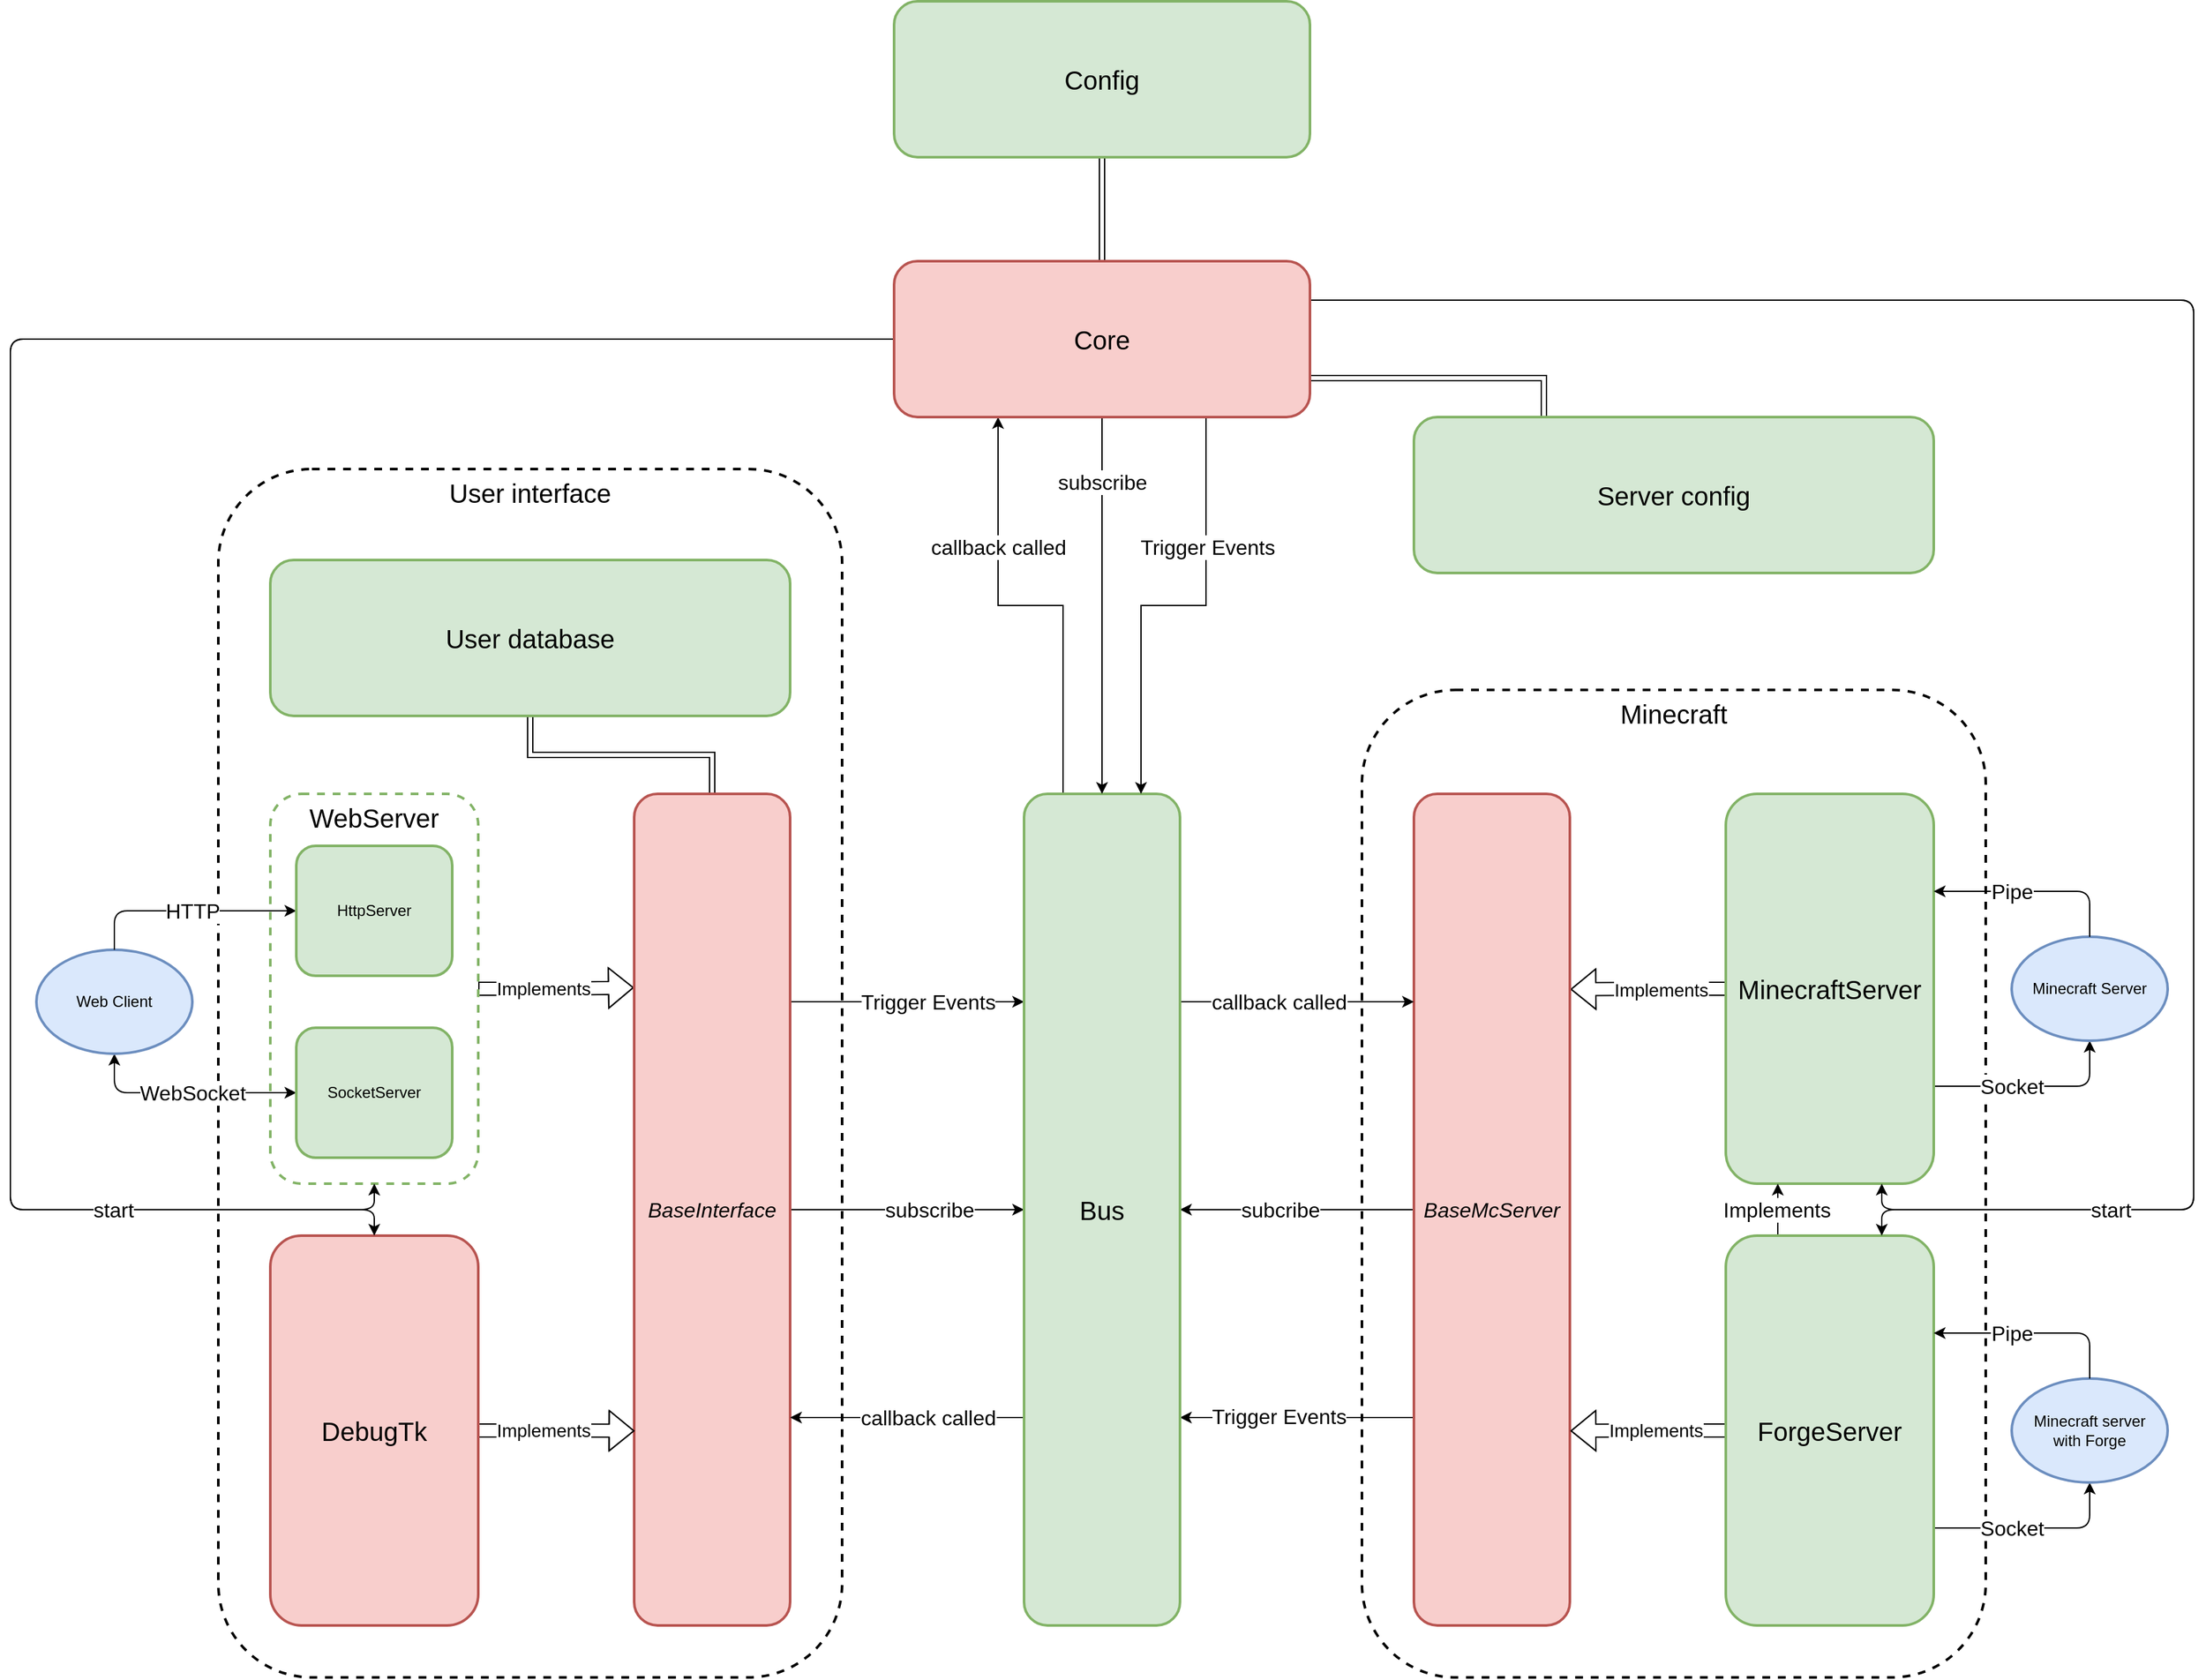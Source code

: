 <mxfile version="27.0.5">
  <diagram name="Page-1" id="CMHXM3hM_cDF9hmJET7N">
    <mxGraphModel dx="3237" dy="2776" grid="1" gridSize="10" guides="1" tooltips="1" connect="1" arrows="1" fold="1" page="1" pageScale="1" pageWidth="1200" pageHeight="1600" math="0" shadow="0">
      <root>
        <mxCell id="0" />
        <mxCell id="1" parent="0" />
        <mxCell id="tf1KHoluHONnMfCO3AkE-55" value="User interface" style="rounded=1;whiteSpace=wrap;html=1;fillColor=none;dashed=1;align=center;verticalAlign=top;horizontal=1;fontSize=20;strokeWidth=2;" parent="1" vertex="1">
          <mxGeometry x="-680" y="80" width="480" height="930" as="geometry" />
        </mxCell>
        <mxCell id="tf1KHoluHONnMfCO3AkE-57" value="Minecraft" style="rounded=1;whiteSpace=wrap;html=1;fillColor=none;dashed=1;align=center;verticalAlign=top;horizontal=1;fontSize=20;strokeWidth=2;" parent="1" vertex="1">
          <mxGeometry x="200" y="250" width="480" height="760" as="geometry" />
        </mxCell>
        <mxCell id="tf1KHoluHONnMfCO3AkE-25" style="edgeStyle=orthogonalEdgeStyle;rounded=0;orthogonalLoop=1;jettySize=auto;html=1;exitX=1;exitY=0.5;exitDx=0;exitDy=0;entryX=-0.002;entryY=0.233;entryDx=0;entryDy=0;entryPerimeter=0;shape=flexArrow;" parent="1" source="tf1KHoluHONnMfCO3AkE-16" target="tf1KHoluHONnMfCO3AkE-22" edge="1">
          <mxGeometry relative="1" as="geometry" />
        </mxCell>
        <mxCell id="tf1KHoluHONnMfCO3AkE-26" value="Implements" style="edgeLabel;html=1;align=center;verticalAlign=middle;resizable=0;points=[];fontSize=14;" parent="tf1KHoluHONnMfCO3AkE-25" vertex="1" connectable="0">
          <mxGeometry x="0.031" y="-1" relative="1" as="geometry">
            <mxPoint x="-11" as="offset" />
          </mxGeometry>
        </mxCell>
        <mxCell id="tf1KHoluHONnMfCO3AkE-16" value="WebServer" style="rounded=1;whiteSpace=wrap;html=1;fillColor=none;dashed=1;align=center;verticalAlign=top;horizontal=1;fontSize=20;strokeColor=#82b366;strokeWidth=2;" parent="1" vertex="1">
          <mxGeometry x="-640" y="330" width="160" height="300" as="geometry" />
        </mxCell>
        <mxCell id="tf1KHoluHONnMfCO3AkE-5" style="edgeStyle=orthogonalEdgeStyle;rounded=1;orthogonalLoop=1;jettySize=auto;html=1;exitX=1;exitY=0.75;exitDx=0;exitDy=0;entryX=0.5;entryY=1;entryDx=0;entryDy=0;curved=0;" parent="1" source="tf1KHoluHONnMfCO3AkE-1" target="tf1KHoluHONnMfCO3AkE-2" edge="1">
          <mxGeometry relative="1" as="geometry" />
        </mxCell>
        <mxCell id="tf1KHoluHONnMfCO3AkE-6" value="Socket" style="edgeLabel;html=1;align=center;verticalAlign=middle;resizable=0;points=[];fontSize=16;" parent="tf1KHoluHONnMfCO3AkE-5" vertex="1" connectable="0">
          <mxGeometry x="-0.074" relative="1" as="geometry">
            <mxPoint x="-12" as="offset" />
          </mxGeometry>
        </mxCell>
        <mxCell id="tf1KHoluHONnMfCO3AkE-35" style="edgeStyle=orthogonalEdgeStyle;rounded=0;orthogonalLoop=1;jettySize=auto;html=1;exitX=0;exitY=0.5;exitDx=0;exitDy=0;entryX=1.004;entryY=0.235;entryDx=0;entryDy=0;entryPerimeter=0;shape=flexArrow;" parent="1" source="tf1KHoluHONnMfCO3AkE-1" target="tf1KHoluHONnMfCO3AkE-33" edge="1">
          <mxGeometry relative="1" as="geometry" />
        </mxCell>
        <mxCell id="tf1KHoluHONnMfCO3AkE-36" value="Implements" style="edgeLabel;html=1;align=center;verticalAlign=middle;resizable=0;points=[];fontSize=14;" parent="tf1KHoluHONnMfCO3AkE-35" vertex="1" connectable="0">
          <mxGeometry x="0.006" y="-2" relative="1" as="geometry">
            <mxPoint x="10" y="2" as="offset" />
          </mxGeometry>
        </mxCell>
        <mxCell id="tf1KHoluHONnMfCO3AkE-1" value="MinecraftServer" style="rounded=1;whiteSpace=wrap;html=1;fontSize=20;fillColor=#d5e8d4;strokeColor=#82b366;strokeWidth=2;" parent="1" vertex="1">
          <mxGeometry x="480" y="330" width="160" height="300" as="geometry" />
        </mxCell>
        <mxCell id="tf1KHoluHONnMfCO3AkE-2" value="Minecraft Server" style="ellipse;whiteSpace=wrap;html=1;fillColor=#dae8fc;strokeColor=#6c8ebf;strokeWidth=2;" parent="1" vertex="1">
          <mxGeometry x="700" y="440" width="120" height="80" as="geometry" />
        </mxCell>
        <mxCell id="tf1KHoluHONnMfCO3AkE-7" style="edgeStyle=orthogonalEdgeStyle;rounded=1;orthogonalLoop=1;jettySize=auto;html=1;exitX=0.5;exitY=0;exitDx=0;exitDy=0;entryX=1;entryY=0.25;entryDx=0;entryDy=0;curved=0;" parent="1" source="tf1KHoluHONnMfCO3AkE-2" target="tf1KHoluHONnMfCO3AkE-1" edge="1">
          <mxGeometry relative="1" as="geometry">
            <mxPoint x="700" y="440" as="targetPoint" />
            <Array as="points">
              <mxPoint x="760" y="405" />
            </Array>
          </mxGeometry>
        </mxCell>
        <mxCell id="tf1KHoluHONnMfCO3AkE-8" value="Pipe" style="edgeLabel;html=1;align=center;verticalAlign=middle;resizable=0;points=[];fontSize=16;" parent="tf1KHoluHONnMfCO3AkE-7" vertex="1" connectable="0">
          <mxGeometry x="-0.061" relative="1" as="geometry">
            <mxPoint x="-22" as="offset" />
          </mxGeometry>
        </mxCell>
        <mxCell id="tf1KHoluHONnMfCO3AkE-14" style="edgeStyle=orthogonalEdgeStyle;rounded=1;orthogonalLoop=1;jettySize=auto;html=1;exitX=0.5;exitY=1;exitDx=0;exitDy=0;entryX=0;entryY=0.5;entryDx=0;entryDy=0;curved=0;startArrow=classic;startFill=1;" parent="1" source="tf1KHoluHONnMfCO3AkE-9" target="tf1KHoluHONnMfCO3AkE-11" edge="1">
          <mxGeometry relative="1" as="geometry" />
        </mxCell>
        <mxCell id="tf1KHoluHONnMfCO3AkE-15" value="WebSocket" style="edgeLabel;html=1;align=center;verticalAlign=middle;resizable=0;points=[];fontSize=16;" parent="tf1KHoluHONnMfCO3AkE-14" vertex="1" connectable="0">
          <mxGeometry x="0.057" relative="1" as="geometry">
            <mxPoint as="offset" />
          </mxGeometry>
        </mxCell>
        <mxCell id="tf1KHoluHONnMfCO3AkE-9" value="Web Client" style="ellipse;whiteSpace=wrap;html=1;fillColor=#dae8fc;strokeColor=#6c8ebf;fillStyle=auto;strokeWidth=2;shadow=0;" parent="1" vertex="1">
          <mxGeometry x="-820" y="450" width="120" height="80" as="geometry" />
        </mxCell>
        <mxCell id="tf1KHoluHONnMfCO3AkE-12" style="edgeStyle=orthogonalEdgeStyle;rounded=1;orthogonalLoop=1;jettySize=auto;html=1;exitX=0;exitY=0.5;exitDx=0;exitDy=0;entryX=0.5;entryY=0;entryDx=0;entryDy=0;startArrow=classic;startFill=1;strokeWidth=1;curved=0;strokeColor=default;endWidth=5.411;endArrow=none;" parent="1" source="tf1KHoluHONnMfCO3AkE-10" target="tf1KHoluHONnMfCO3AkE-9" edge="1">
          <mxGeometry relative="1" as="geometry" />
        </mxCell>
        <mxCell id="tf1KHoluHONnMfCO3AkE-13" value="HTTP" style="edgeLabel;html=1;align=center;verticalAlign=middle;resizable=0;points=[];fontSize=16;" parent="tf1KHoluHONnMfCO3AkE-12" vertex="1" connectable="0">
          <mxGeometry x="-0.057" relative="1" as="geometry">
            <mxPoint as="offset" />
          </mxGeometry>
        </mxCell>
        <mxCell id="tf1KHoluHONnMfCO3AkE-10" value="HttpServer" style="rounded=1;whiteSpace=wrap;html=1;fillColor=#d5e8d4;strokeColor=#82b366;strokeWidth=2;" parent="1" vertex="1">
          <mxGeometry x="-620" y="370" width="120" height="100" as="geometry" />
        </mxCell>
        <mxCell id="tf1KHoluHONnMfCO3AkE-11" value="SocketServer" style="rounded=1;whiteSpace=wrap;html=1;fillColor=#d5e8d4;strokeColor=#82b366;strokeWidth=2;" parent="1" vertex="1">
          <mxGeometry x="-620" y="510" width="120" height="100" as="geometry" />
        </mxCell>
        <mxCell id="tf1KHoluHONnMfCO3AkE-21" style="edgeStyle=orthogonalEdgeStyle;rounded=0;orthogonalLoop=1;jettySize=auto;html=1;exitX=0.25;exitY=0;exitDx=0;exitDy=0;entryX=1;entryY=0.75;entryDx=0;entryDy=0;shape=link;" parent="1" source="tf1KHoluHONnMfCO3AkE-18" target="mzOG6onXYIwZ-VGl5bId-2" edge="1">
          <mxGeometry relative="1" as="geometry" />
        </mxCell>
        <mxCell id="tf1KHoluHONnMfCO3AkE-32" style="edgeStyle=orthogonalEdgeStyle;rounded=0;orthogonalLoop=1;jettySize=auto;html=1;exitX=0.5;exitY=1;exitDx=0;exitDy=0;entryX=0.5;entryY=0;entryDx=0;entryDy=0;shape=link;" parent="1" source="mzOG6onXYIwZ-VGl5bId-1" target="tf1KHoluHONnMfCO3AkE-22" edge="1">
          <mxGeometry relative="1" as="geometry">
            <mxPoint x="-300.0" y="230" as="sourcePoint" />
          </mxGeometry>
        </mxCell>
        <mxCell id="tf1KHoluHONnMfCO3AkE-18" value="Server config" style="rounded=1;whiteSpace=wrap;html=1;fontSize=20;fillColor=#d5e8d4;strokeColor=#82b366;strokeWidth=2;" parent="1" vertex="1">
          <mxGeometry x="240" y="40" width="400" height="120" as="geometry" />
        </mxCell>
        <mxCell id="tf1KHoluHONnMfCO3AkE-62" style="edgeStyle=orthogonalEdgeStyle;rounded=0;orthogonalLoop=1;jettySize=auto;html=1;exitX=1;exitY=0.5;exitDx=0;exitDy=0;entryX=0;entryY=0.5;entryDx=0;entryDy=0;" parent="1" source="tf1KHoluHONnMfCO3AkE-22" target="tf1KHoluHONnMfCO3AkE-61" edge="1">
          <mxGeometry relative="1" as="geometry" />
        </mxCell>
        <mxCell id="tf1KHoluHONnMfCO3AkE-64" value="subscribe" style="edgeLabel;html=1;align=center;verticalAlign=middle;resizable=0;points=[];fontSize=16;" parent="tf1KHoluHONnMfCO3AkE-62" vertex="1" connectable="0">
          <mxGeometry x="-0.075" y="1" relative="1" as="geometry">
            <mxPoint x="23" y="1" as="offset" />
          </mxGeometry>
        </mxCell>
        <mxCell id="2CmAl3kADgwpn5lqE0R3-2" style="edgeStyle=orthogonalEdgeStyle;rounded=0;orthogonalLoop=1;jettySize=auto;html=1;exitX=1;exitY=0.25;exitDx=0;exitDy=0;entryX=0;entryY=0.25;entryDx=0;entryDy=0;" parent="1" source="tf1KHoluHONnMfCO3AkE-22" target="tf1KHoluHONnMfCO3AkE-61" edge="1">
          <mxGeometry relative="1" as="geometry">
            <mxPoint x="-174" y="530" as="sourcePoint" />
            <mxPoint x="6.0" y="530" as="targetPoint" />
          </mxGeometry>
        </mxCell>
        <mxCell id="2CmAl3kADgwpn5lqE0R3-3" value="Trigger Events" style="edgeLabel;html=1;align=center;verticalAlign=middle;resizable=0;points=[];fontSize=16;" parent="2CmAl3kADgwpn5lqE0R3-2" vertex="1" connectable="0">
          <mxGeometry x="0.011" y="-1" relative="1" as="geometry">
            <mxPoint x="15" y="-1" as="offset" />
          </mxGeometry>
        </mxCell>
        <mxCell id="tf1KHoluHONnMfCO3AkE-22" value="BaseInterface" style="rounded=1;whiteSpace=wrap;html=1;fontSize=16;fontStyle=2;fillColor=#f8cecc;strokeColor=#b85450;strokeWidth=2;" parent="1" vertex="1">
          <mxGeometry x="-360" y="330" width="120" height="640" as="geometry" />
        </mxCell>
        <mxCell id="tf1KHoluHONnMfCO3AkE-28" style="edgeStyle=orthogonalEdgeStyle;rounded=0;orthogonalLoop=1;jettySize=auto;html=1;exitX=1;exitY=0.5;exitDx=0;exitDy=0;shape=flexArrow;entryX=0.002;entryY=0.766;entryDx=0;entryDy=0;entryPerimeter=0;" parent="1" source="tf1KHoluHONnMfCO3AkE-27" target="tf1KHoluHONnMfCO3AkE-22" edge="1">
          <mxGeometry relative="1" as="geometry">
            <mxPoint x="-364" y="820" as="targetPoint" />
          </mxGeometry>
        </mxCell>
        <mxCell id="tf1KHoluHONnMfCO3AkE-29" value="Implements" style="edgeLabel;html=1;align=center;verticalAlign=middle;resizable=0;points=[];fontSize=14;" parent="tf1KHoluHONnMfCO3AkE-28" vertex="1" connectable="0">
          <mxGeometry x="0.024" y="2" relative="1" as="geometry">
            <mxPoint x="-12" y="2" as="offset" />
          </mxGeometry>
        </mxCell>
        <mxCell id="tf1KHoluHONnMfCO3AkE-27" value="DebugTk" style="rounded=1;whiteSpace=wrap;html=1;fontSize=20;fillColor=#f8cecc;strokeColor=#b85450;strokeWidth=2;" parent="1" vertex="1">
          <mxGeometry x="-640" y="670" width="160" height="300" as="geometry" />
        </mxCell>
        <mxCell id="tf1KHoluHONnMfCO3AkE-63" style="edgeStyle=orthogonalEdgeStyle;rounded=0;orthogonalLoop=1;jettySize=auto;html=1;exitX=0;exitY=0.5;exitDx=0;exitDy=0;entryX=1;entryY=0.5;entryDx=0;entryDy=0;" parent="1" source="tf1KHoluHONnMfCO3AkE-33" target="tf1KHoluHONnMfCO3AkE-61" edge="1">
          <mxGeometry relative="1" as="geometry" />
        </mxCell>
        <mxCell id="tf1KHoluHONnMfCO3AkE-66" value="subcribe" style="edgeLabel;html=1;align=center;verticalAlign=middle;resizable=0;points=[];fontSize=16;" parent="tf1KHoluHONnMfCO3AkE-63" vertex="1" connectable="0">
          <mxGeometry x="0.138" y="-1" relative="1" as="geometry">
            <mxPoint x="-1" y="1" as="offset" />
          </mxGeometry>
        </mxCell>
        <mxCell id="2CmAl3kADgwpn5lqE0R3-4" style="edgeStyle=orthogonalEdgeStyle;rounded=0;orthogonalLoop=1;jettySize=auto;html=1;exitX=0;exitY=0.75;exitDx=0;exitDy=0;entryX=1;entryY=0.75;entryDx=0;entryDy=0;" parent="1" source="tf1KHoluHONnMfCO3AkE-33" target="tf1KHoluHONnMfCO3AkE-61" edge="1">
          <mxGeometry relative="1" as="geometry" />
        </mxCell>
        <mxCell id="2CmAl3kADgwpn5lqE0R3-5" value="Trigger Events" style="edgeLabel;html=1;align=center;verticalAlign=middle;resizable=0;points=[];fontSize=16;" parent="2CmAl3kADgwpn5lqE0R3-4" vertex="1" connectable="0">
          <mxGeometry x="-0.011" y="-1" relative="1" as="geometry">
            <mxPoint x="-15" as="offset" />
          </mxGeometry>
        </mxCell>
        <mxCell id="tf1KHoluHONnMfCO3AkE-33" value="BaseMcServer" style="rounded=1;whiteSpace=wrap;html=1;fontSize=16;fontStyle=2;horizontal=1;fillColor=#f8cecc;strokeColor=#b85450;strokeWidth=2;" parent="1" vertex="1">
          <mxGeometry x="240" y="330" width="120" height="640" as="geometry" />
        </mxCell>
        <mxCell id="mzOG6onXYIwZ-VGl5bId-3" style="edgeStyle=orthogonalEdgeStyle;rounded=0;orthogonalLoop=1;jettySize=auto;html=1;exitX=0.5;exitY=1;exitDx=0;exitDy=0;entryX=0.5;entryY=0;entryDx=0;entryDy=0;shape=link;" edge="1" parent="1" source="tf1KHoluHONnMfCO3AkE-37" target="mzOG6onXYIwZ-VGl5bId-2">
          <mxGeometry relative="1" as="geometry" />
        </mxCell>
        <mxCell id="tf1KHoluHONnMfCO3AkE-37" value="Config" style="rounded=1;whiteSpace=wrap;html=1;fontSize=20;fillColor=#d5e8d4;strokeColor=#82b366;strokeWidth=2;" parent="1" vertex="1">
          <mxGeometry x="-160" y="-280" width="320" height="120" as="geometry" />
        </mxCell>
        <mxCell id="tf1KHoluHONnMfCO3AkE-40" style="edgeStyle=orthogonalEdgeStyle;rounded=1;orthogonalLoop=1;jettySize=auto;html=1;exitX=1;exitY=0.75;exitDx=0;exitDy=0;entryX=0.5;entryY=1;entryDx=0;entryDy=0;curved=0;" parent="1" source="tf1KHoluHONnMfCO3AkE-43" target="tf1KHoluHONnMfCO3AkE-44" edge="1">
          <mxGeometry relative="1" as="geometry" />
        </mxCell>
        <mxCell id="tf1KHoluHONnMfCO3AkE-41" value="Socket" style="edgeLabel;html=1;align=center;verticalAlign=middle;resizable=0;points=[];fontSize=16;" parent="tf1KHoluHONnMfCO3AkE-40" vertex="1" connectable="0">
          <mxGeometry x="-0.074" relative="1" as="geometry">
            <mxPoint x="-12" as="offset" />
          </mxGeometry>
        </mxCell>
        <mxCell id="tf1KHoluHONnMfCO3AkE-47" style="edgeStyle=orthogonalEdgeStyle;rounded=0;orthogonalLoop=1;jettySize=auto;html=1;exitX=0;exitY=0.5;exitDx=0;exitDy=0;entryX=1.004;entryY=0.766;entryDx=0;entryDy=0;entryPerimeter=0;shape=flexArrow;" parent="1" source="tf1KHoluHONnMfCO3AkE-43" target="tf1KHoluHONnMfCO3AkE-33" edge="1">
          <mxGeometry relative="1" as="geometry" />
        </mxCell>
        <mxCell id="tf1KHoluHONnMfCO3AkE-48" value="Implements" style="edgeLabel;html=1;align=center;verticalAlign=middle;resizable=0;points=[];fontSize=14;" parent="tf1KHoluHONnMfCO3AkE-47" vertex="1" connectable="0">
          <mxGeometry x="-0.029" y="1" relative="1" as="geometry">
            <mxPoint x="4" y="-1" as="offset" />
          </mxGeometry>
        </mxCell>
        <mxCell id="tf1KHoluHONnMfCO3AkE-49" style="edgeStyle=orthogonalEdgeStyle;rounded=0;orthogonalLoop=1;jettySize=auto;html=1;exitX=0.25;exitY=0;exitDx=0;exitDy=0;entryX=0.25;entryY=1;entryDx=0;entryDy=0;" parent="1" source="tf1KHoluHONnMfCO3AkE-43" target="tf1KHoluHONnMfCO3AkE-1" edge="1">
          <mxGeometry relative="1" as="geometry">
            <mxPoint x="560" y="660" as="targetPoint" />
          </mxGeometry>
        </mxCell>
        <mxCell id="tf1KHoluHONnMfCO3AkE-50" value="Implements" style="edgeLabel;html=1;align=center;verticalAlign=middle;resizable=0;points=[];fontSize=16;" parent="tf1KHoluHONnMfCO3AkE-49" vertex="1" connectable="0">
          <mxGeometry x="-0.2" y="1" relative="1" as="geometry">
            <mxPoint y="-4" as="offset" />
          </mxGeometry>
        </mxCell>
        <mxCell id="tf1KHoluHONnMfCO3AkE-43" value="ForgeServer" style="rounded=1;whiteSpace=wrap;html=1;fontSize=20;fillColor=#d5e8d4;strokeColor=#82b366;strokeWidth=2;" parent="1" vertex="1">
          <mxGeometry x="480" y="670" width="160" height="300" as="geometry" />
        </mxCell>
        <mxCell id="tf1KHoluHONnMfCO3AkE-44" value="Minecraft server&lt;div&gt;with Forge&lt;/div&gt;" style="ellipse;whiteSpace=wrap;html=1;fillColor=#dae8fc;strokeColor=#6c8ebf;strokeWidth=2;" parent="1" vertex="1">
          <mxGeometry x="700" y="780" width="120" height="80" as="geometry" />
        </mxCell>
        <mxCell id="tf1KHoluHONnMfCO3AkE-45" style="edgeStyle=orthogonalEdgeStyle;rounded=1;orthogonalLoop=1;jettySize=auto;html=1;exitX=0.5;exitY=0;exitDx=0;exitDy=0;entryX=1;entryY=0.25;entryDx=0;entryDy=0;curved=0;" parent="1" source="tf1KHoluHONnMfCO3AkE-44" target="tf1KHoluHONnMfCO3AkE-43" edge="1">
          <mxGeometry relative="1" as="geometry">
            <mxPoint x="700" y="740" as="targetPoint" />
            <Array as="points">
              <mxPoint x="760" y="745" />
            </Array>
          </mxGeometry>
        </mxCell>
        <mxCell id="tf1KHoluHONnMfCO3AkE-46" value="Pipe" style="edgeLabel;html=1;align=center;verticalAlign=middle;resizable=0;points=[];fontSize=16;" parent="tf1KHoluHONnMfCO3AkE-45" vertex="1" connectable="0">
          <mxGeometry x="-0.061" relative="1" as="geometry">
            <mxPoint x="-22" as="offset" />
          </mxGeometry>
        </mxCell>
        <mxCell id="tf1KHoluHONnMfCO3AkE-67" style="edgeStyle=orthogonalEdgeStyle;rounded=0;orthogonalLoop=1;jettySize=auto;html=1;exitX=0;exitY=0.75;exitDx=0;exitDy=0;entryX=1;entryY=0.75;entryDx=0;entryDy=0;" parent="1" source="tf1KHoluHONnMfCO3AkE-61" target="tf1KHoluHONnMfCO3AkE-22" edge="1">
          <mxGeometry relative="1" as="geometry">
            <mxPoint x="-84.0" y="770" as="sourcePoint" />
            <mxPoint x="-264" y="770" as="targetPoint" />
          </mxGeometry>
        </mxCell>
        <mxCell id="tf1KHoluHONnMfCO3AkE-68" value="callback called" style="edgeLabel;html=1;align=center;verticalAlign=middle;resizable=0;points=[];fontSize=16;" parent="tf1KHoluHONnMfCO3AkE-67" vertex="1" connectable="0">
          <mxGeometry x="0.004" y="1" relative="1" as="geometry">
            <mxPoint x="16" y="-1" as="offset" />
          </mxGeometry>
        </mxCell>
        <mxCell id="tf1KHoluHONnMfCO3AkE-69" style="edgeStyle=orthogonalEdgeStyle;rounded=0;orthogonalLoop=1;jettySize=auto;html=1;exitX=1;exitY=0.25;exitDx=0;exitDy=0;entryX=0;entryY=0.25;entryDx=0;entryDy=0;" parent="1" source="tf1KHoluHONnMfCO3AkE-61" target="tf1KHoluHONnMfCO3AkE-33" edge="1">
          <mxGeometry relative="1" as="geometry" />
        </mxCell>
        <mxCell id="tf1KHoluHONnMfCO3AkE-70" value="callback called" style="edgeLabel;html=1;align=center;verticalAlign=middle;resizable=0;points=[];fontSize=16;" parent="tf1KHoluHONnMfCO3AkE-69" vertex="1" connectable="0">
          <mxGeometry x="-0.078" y="-1" relative="1" as="geometry">
            <mxPoint x="-7" y="-1" as="offset" />
          </mxGeometry>
        </mxCell>
        <mxCell id="mzOG6onXYIwZ-VGl5bId-16" style="edgeStyle=orthogonalEdgeStyle;rounded=0;orthogonalLoop=1;jettySize=auto;html=1;exitX=0.25;exitY=0;exitDx=0;exitDy=0;entryX=0.25;entryY=1;entryDx=0;entryDy=0;" edge="1" parent="1" source="tf1KHoluHONnMfCO3AkE-61" target="mzOG6onXYIwZ-VGl5bId-2">
          <mxGeometry relative="1" as="geometry" />
        </mxCell>
        <mxCell id="mzOG6onXYIwZ-VGl5bId-18" value="callback called" style="edgeLabel;html=1;align=center;verticalAlign=middle;resizable=0;points=[];fontSize=16;" vertex="1" connectable="0" parent="mzOG6onXYIwZ-VGl5bId-16">
          <mxGeometry x="0.001" y="1" relative="1" as="geometry">
            <mxPoint x="-25" y="-46" as="offset" />
          </mxGeometry>
        </mxCell>
        <mxCell id="tf1KHoluHONnMfCO3AkE-61" value="Bus" style="rounded=1;whiteSpace=wrap;html=1;fontSize=20;fillColor=#d5e8d4;strokeColor=#82b366;strokeWidth=2;" parent="1" vertex="1">
          <mxGeometry x="-60" y="330" width="120" height="640" as="geometry" />
        </mxCell>
        <mxCell id="mzOG6onXYIwZ-VGl5bId-1" value="User database" style="rounded=1;whiteSpace=wrap;html=1;fontSize=20;fillColor=#d5e8d4;strokeColor=#82b366;strokeWidth=2;" vertex="1" parent="1">
          <mxGeometry x="-640" y="150" width="400" height="120" as="geometry" />
        </mxCell>
        <mxCell id="mzOG6onXYIwZ-VGl5bId-6" style="edgeStyle=orthogonalEdgeStyle;rounded=1;orthogonalLoop=1;jettySize=auto;html=1;exitX=0;exitY=0.5;exitDx=0;exitDy=0;entryX=0.5;entryY=0;entryDx=0;entryDy=0;curved=0;" edge="1" parent="1" source="mzOG6onXYIwZ-VGl5bId-2" target="tf1KHoluHONnMfCO3AkE-27">
          <mxGeometry relative="1" as="geometry">
            <Array as="points">
              <mxPoint x="-840" y="-20" />
              <mxPoint x="-840" y="650" />
              <mxPoint x="-560" y="650" />
            </Array>
          </mxGeometry>
        </mxCell>
        <mxCell id="mzOG6onXYIwZ-VGl5bId-7" style="edgeStyle=orthogonalEdgeStyle;rounded=1;orthogonalLoop=1;jettySize=auto;html=1;exitX=0;exitY=0.5;exitDx=0;exitDy=0;entryX=0.5;entryY=1;entryDx=0;entryDy=0;curved=0;" edge="1" parent="1" source="mzOG6onXYIwZ-VGl5bId-2" target="tf1KHoluHONnMfCO3AkE-16">
          <mxGeometry relative="1" as="geometry">
            <Array as="points">
              <mxPoint x="-840" y="-20" />
              <mxPoint x="-840" y="650" />
              <mxPoint x="-560" y="650" />
            </Array>
          </mxGeometry>
        </mxCell>
        <mxCell id="mzOG6onXYIwZ-VGl5bId-8" value="&lt;font style=&quot;font-size: 16px;&quot;&gt;start&lt;/font&gt;" style="edgeLabel;html=1;align=center;verticalAlign=middle;resizable=0;points=[];" vertex="1" connectable="0" parent="mzOG6onXYIwZ-VGl5bId-7">
          <mxGeometry x="-0.795" relative="1" as="geometry">
            <mxPoint x="-432" y="670" as="offset" />
          </mxGeometry>
        </mxCell>
        <mxCell id="mzOG6onXYIwZ-VGl5bId-9" style="edgeStyle=orthogonalEdgeStyle;rounded=1;orthogonalLoop=1;jettySize=auto;html=1;exitX=1;exitY=0.25;exitDx=0;exitDy=0;entryX=0.75;entryY=0;entryDx=0;entryDy=0;curved=0;" edge="1" parent="1" source="mzOG6onXYIwZ-VGl5bId-2" target="tf1KHoluHONnMfCO3AkE-43">
          <mxGeometry relative="1" as="geometry">
            <Array as="points">
              <mxPoint x="840" y="-50" />
              <mxPoint x="840" y="650" />
              <mxPoint x="600" y="650" />
            </Array>
          </mxGeometry>
        </mxCell>
        <mxCell id="mzOG6onXYIwZ-VGl5bId-10" style="edgeStyle=orthogonalEdgeStyle;rounded=1;orthogonalLoop=1;jettySize=auto;html=1;exitX=1;exitY=0.25;exitDx=0;exitDy=0;entryX=0.75;entryY=1;entryDx=0;entryDy=0;curved=0;" edge="1" parent="1" source="mzOG6onXYIwZ-VGl5bId-2" target="tf1KHoluHONnMfCO3AkE-1">
          <mxGeometry relative="1" as="geometry">
            <Array as="points">
              <mxPoint x="840" y="-50" />
              <mxPoint x="840" y="650" />
              <mxPoint x="600" y="650" />
            </Array>
          </mxGeometry>
        </mxCell>
        <mxCell id="mzOG6onXYIwZ-VGl5bId-11" value="&lt;font style=&quot;font-size: 16px;&quot;&gt;start&lt;/font&gt;" style="edgeLabel;html=1;align=center;verticalAlign=middle;resizable=0;points=[];" vertex="1" connectable="0" parent="mzOG6onXYIwZ-VGl5bId-10">
          <mxGeometry x="0.716" y="-2" relative="1" as="geometry">
            <mxPoint x="-37" y="2" as="offset" />
          </mxGeometry>
        </mxCell>
        <mxCell id="mzOG6onXYIwZ-VGl5bId-14" style="edgeStyle=orthogonalEdgeStyle;rounded=0;orthogonalLoop=1;jettySize=auto;html=1;exitX=0.5;exitY=1;exitDx=0;exitDy=0;entryX=0.5;entryY=0;entryDx=0;entryDy=0;" edge="1" parent="1" source="mzOG6onXYIwZ-VGl5bId-2" target="tf1KHoluHONnMfCO3AkE-61">
          <mxGeometry relative="1" as="geometry" />
        </mxCell>
        <mxCell id="mzOG6onXYIwZ-VGl5bId-15" value="subscribe" style="edgeLabel;html=1;align=center;verticalAlign=middle;resizable=0;points=[];fontSize=16;" vertex="1" connectable="0" parent="mzOG6onXYIwZ-VGl5bId-14">
          <mxGeometry x="-0.033" relative="1" as="geometry">
            <mxPoint y="-90" as="offset" />
          </mxGeometry>
        </mxCell>
        <mxCell id="mzOG6onXYIwZ-VGl5bId-17" style="edgeStyle=orthogonalEdgeStyle;rounded=0;orthogonalLoop=1;jettySize=auto;html=1;exitX=0.75;exitY=1;exitDx=0;exitDy=0;entryX=0.75;entryY=0;entryDx=0;entryDy=0;" edge="1" parent="1" source="mzOG6onXYIwZ-VGl5bId-2" target="tf1KHoluHONnMfCO3AkE-61">
          <mxGeometry relative="1" as="geometry" />
        </mxCell>
        <mxCell id="mzOG6onXYIwZ-VGl5bId-19" value="Trigger Events" style="edgeLabel;html=1;align=center;verticalAlign=middle;resizable=0;points=[];fontSize=16;" vertex="1" connectable="0" parent="mzOG6onXYIwZ-VGl5bId-17">
          <mxGeometry x="0.022" relative="1" as="geometry">
            <mxPoint x="29" y="-45" as="offset" />
          </mxGeometry>
        </mxCell>
        <mxCell id="mzOG6onXYIwZ-VGl5bId-2" value="Core" style="rounded=1;whiteSpace=wrap;html=1;fontSize=20;fillColor=#f8cecc;strokeColor=#b85450;strokeWidth=2;" vertex="1" parent="1">
          <mxGeometry x="-160" y="-80" width="320" height="120" as="geometry" />
        </mxCell>
      </root>
    </mxGraphModel>
  </diagram>
</mxfile>
